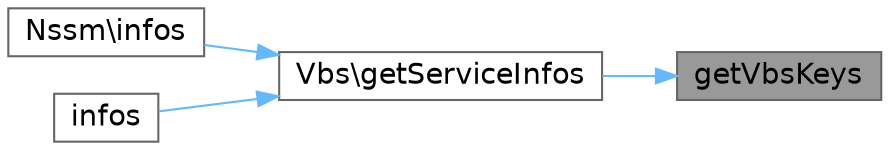 digraph "getVbsKeys"
{
 // LATEX_PDF_SIZE
  bgcolor="transparent";
  edge [fontname=Helvetica,fontsize=14,labelfontname=Helvetica,labelfontsize=14];
  node [fontname=Helvetica,fontsize=14,shape=box,height=0.2,width=0.4];
  rankdir="RL";
  Node1 [id="Node000001",label="getVbsKeys",height=0.2,width=0.4,color="gray40", fillcolor="grey60", style="filled", fontcolor="black",tooltip=" "];
  Node1 -> Node2 [id="edge1_Node000001_Node000002",dir="back",color="steelblue1",style="solid",tooltip=" "];
  Node2 [id="Node000002",label="Vbs\\getServiceInfos",height=0.2,width=0.4,color="grey40", fillcolor="white", style="filled",URL="$dd/de9/classVbs.html#a37812a8038eddfce6bb5a756af87935a",tooltip=" "];
  Node2 -> Node3 [id="edge2_Node000002_Node000003",dir="back",color="steelblue1",style="solid",tooltip=" "];
  Node3 [id="Node000003",label="Nssm\\infos",height=0.2,width=0.4,color="grey40", fillcolor="white", style="filled",URL="$d3/d93/classNssm.html#aab614a27600f9ffa5e97f1d0ee30f490",tooltip=" "];
  Node2 -> Node4 [id="edge3_Node000002_Node000004",dir="back",color="steelblue1",style="solid",tooltip=" "];
  Node4 [id="Node000004",label="infos",height=0.2,width=0.4,color="grey40", fillcolor="white", style="filled",URL="$df/d28/classWin32Service.html#aab614a27600f9ffa5e97f1d0ee30f490",tooltip=" "];
}
